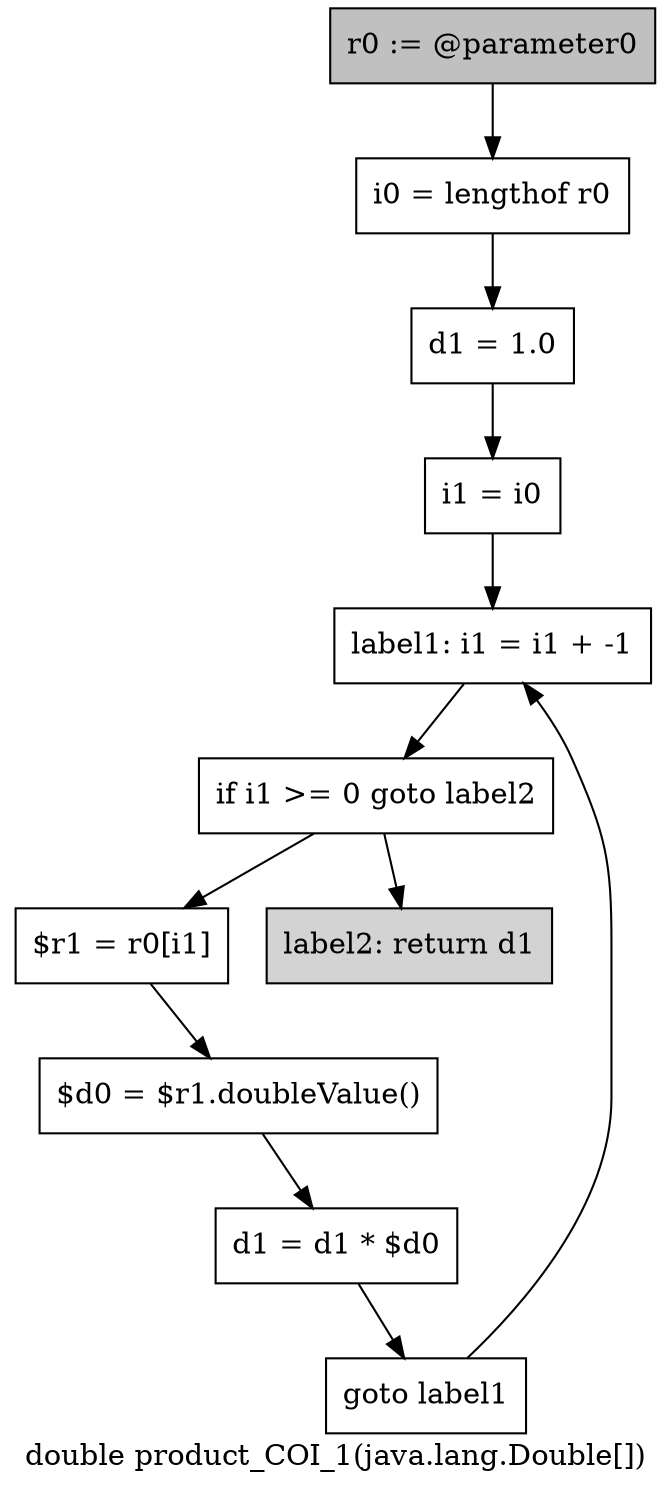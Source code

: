 digraph "double product_COI_1(java.lang.Double[])" {
    label="double product_COI_1(java.lang.Double[])";
    node [shape=box];
    "0" [style=filled,fillcolor=gray,label="r0 := @parameter0",];
    "1" [label="i0 = lengthof r0",];
    "0"->"1";
    "2" [label="d1 = 1.0",];
    "1"->"2";
    "3" [label="i1 = i0",];
    "2"->"3";
    "4" [label="label1: i1 = i1 + -1",];
    "3"->"4";
    "5" [label="if i1 >= 0 goto label2",];
    "4"->"5";
    "6" [label="$r1 = r0[i1]",];
    "5"->"6";
    "10" [style=filled,fillcolor=lightgray,label="label2: return d1",];
    "5"->"10";
    "7" [label="$d0 = $r1.doubleValue()",];
    "6"->"7";
    "8" [label="d1 = d1 * $d0",];
    "7"->"8";
    "9" [label="goto label1",];
    "8"->"9";
    "9"->"4";
}
